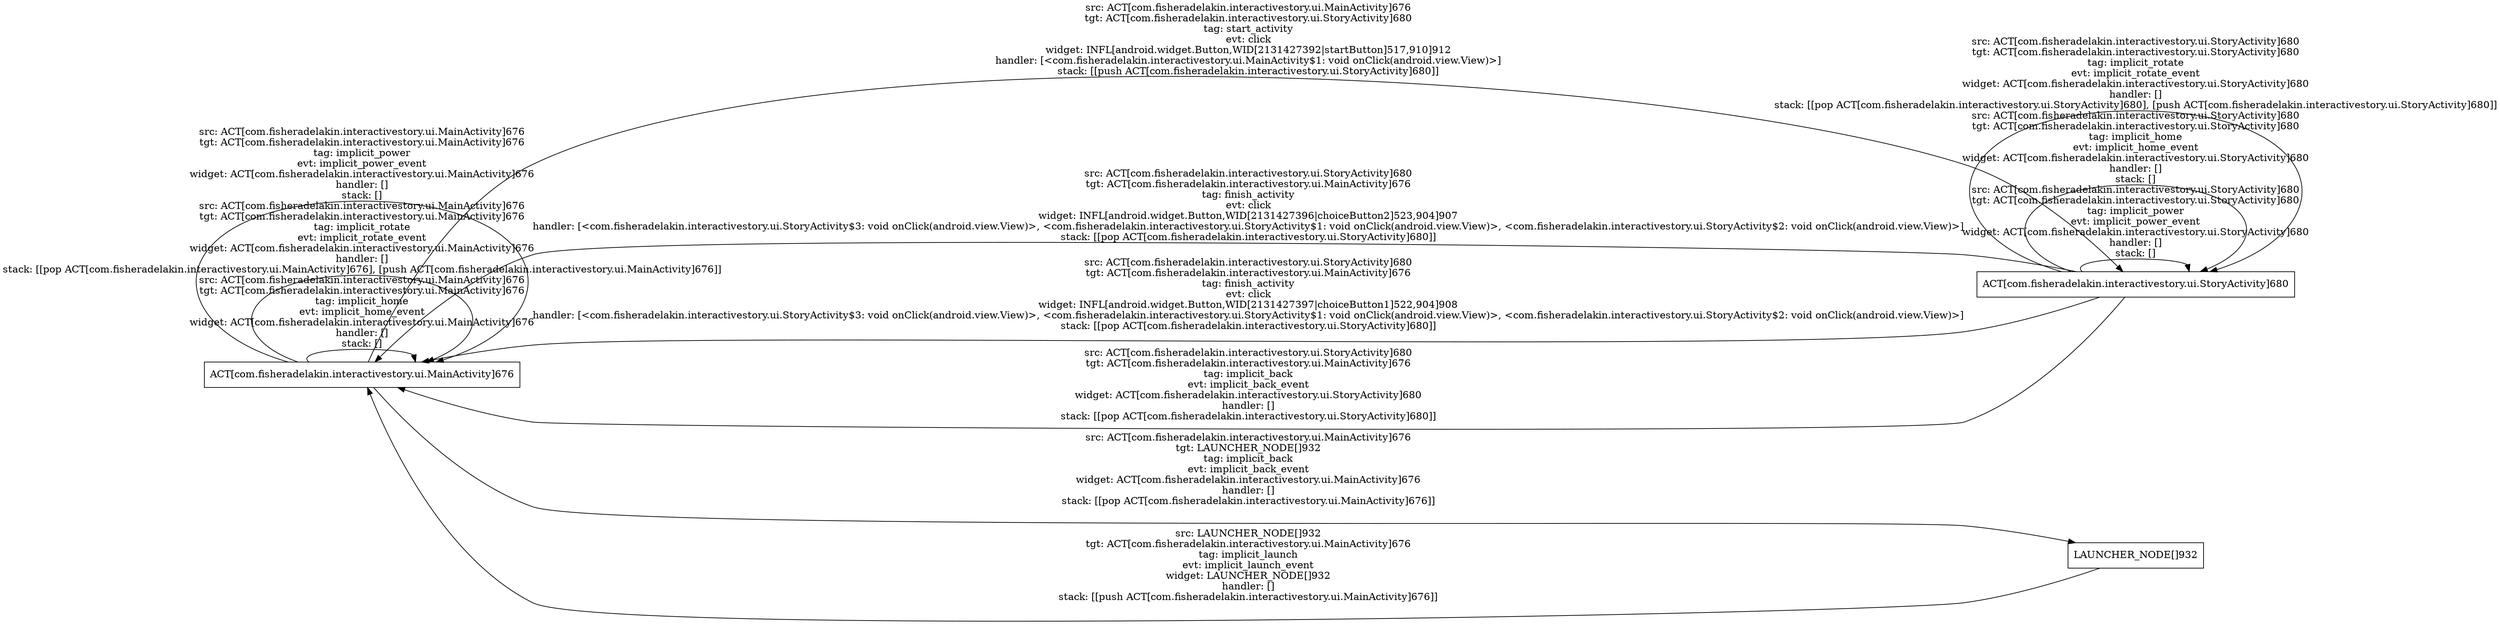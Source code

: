 digraph G {
 rankdir=LR;
 node[shape=box];
 n1 [label="ACT[com.fisheradelakin.interactivestory.ui.MainActivity]676"];
 n2 [label="ACT[com.fisheradelakin.interactivestory.ui.StoryActivity]680"];
 n3 [label="LAUNCHER_NODE[]932"];
 n1 -> n3 [label="src: ACT[com.fisheradelakin.interactivestory.ui.MainActivity]676\ntgt: LAUNCHER_NODE[]932\ntag: implicit_back\nevt: implicit_back_event\nwidget: ACT[com.fisheradelakin.interactivestory.ui.MainActivity]676\nhandler: []\nstack: [[pop ACT[com.fisheradelakin.interactivestory.ui.MainActivity]676]]\n"];
 n1 -> n1 [label="src: ACT[com.fisheradelakin.interactivestory.ui.MainActivity]676\ntgt: ACT[com.fisheradelakin.interactivestory.ui.MainActivity]676\ntag: implicit_home\nevt: implicit_home_event\nwidget: ACT[com.fisheradelakin.interactivestory.ui.MainActivity]676\nhandler: []\nstack: []\n"];
 n1 -> n2 [label="src: ACT[com.fisheradelakin.interactivestory.ui.MainActivity]676\ntgt: ACT[com.fisheradelakin.interactivestory.ui.StoryActivity]680\ntag: start_activity\nevt: click\nwidget: INFL[android.widget.Button,WID[2131427392|startButton]517,910]912\nhandler: [<com.fisheradelakin.interactivestory.ui.MainActivity$1: void onClick(android.view.View)>]\nstack: [[push ACT[com.fisheradelakin.interactivestory.ui.StoryActivity]680]]\n"];
 n1 -> n1 [label="src: ACT[com.fisheradelakin.interactivestory.ui.MainActivity]676\ntgt: ACT[com.fisheradelakin.interactivestory.ui.MainActivity]676\ntag: implicit_rotate\nevt: implicit_rotate_event\nwidget: ACT[com.fisheradelakin.interactivestory.ui.MainActivity]676\nhandler: []\nstack: [[pop ACT[com.fisheradelakin.interactivestory.ui.MainActivity]676], [push ACT[com.fisheradelakin.interactivestory.ui.MainActivity]676]]\n"];
 n1 -> n1 [label="src: ACT[com.fisheradelakin.interactivestory.ui.MainActivity]676\ntgt: ACT[com.fisheradelakin.interactivestory.ui.MainActivity]676\ntag: implicit_power\nevt: implicit_power_event\nwidget: ACT[com.fisheradelakin.interactivestory.ui.MainActivity]676\nhandler: []\nstack: []\n"];
 n2 -> n2 [label="src: ACT[com.fisheradelakin.interactivestory.ui.StoryActivity]680\ntgt: ACT[com.fisheradelakin.interactivestory.ui.StoryActivity]680\ntag: implicit_power\nevt: implicit_power_event\nwidget: ACT[com.fisheradelakin.interactivestory.ui.StoryActivity]680\nhandler: []\nstack: []\n"];
 n2 -> n1 [label="src: ACT[com.fisheradelakin.interactivestory.ui.StoryActivity]680\ntgt: ACT[com.fisheradelakin.interactivestory.ui.MainActivity]676\ntag: finish_activity\nevt: click\nwidget: INFL[android.widget.Button,WID[2131427396|choiceButton2]523,904]907\nhandler: [<com.fisheradelakin.interactivestory.ui.StoryActivity$3: void onClick(android.view.View)>, <com.fisheradelakin.interactivestory.ui.StoryActivity$1: void onClick(android.view.View)>, <com.fisheradelakin.interactivestory.ui.StoryActivity$2: void onClick(android.view.View)>]\nstack: [[pop ACT[com.fisheradelakin.interactivestory.ui.StoryActivity]680]]\n"];
 n2 -> n1 [label="src: ACT[com.fisheradelakin.interactivestory.ui.StoryActivity]680\ntgt: ACT[com.fisheradelakin.interactivestory.ui.MainActivity]676\ntag: finish_activity\nevt: click\nwidget: INFL[android.widget.Button,WID[2131427397|choiceButton1]522,904]908\nhandler: [<com.fisheradelakin.interactivestory.ui.StoryActivity$3: void onClick(android.view.View)>, <com.fisheradelakin.interactivestory.ui.StoryActivity$1: void onClick(android.view.View)>, <com.fisheradelakin.interactivestory.ui.StoryActivity$2: void onClick(android.view.View)>]\nstack: [[pop ACT[com.fisheradelakin.interactivestory.ui.StoryActivity]680]]\n"];
 n2 -> n2 [label="src: ACT[com.fisheradelakin.interactivestory.ui.StoryActivity]680\ntgt: ACT[com.fisheradelakin.interactivestory.ui.StoryActivity]680\ntag: implicit_home\nevt: implicit_home_event\nwidget: ACT[com.fisheradelakin.interactivestory.ui.StoryActivity]680\nhandler: []\nstack: []\n"];
 n2 -> n1 [label="src: ACT[com.fisheradelakin.interactivestory.ui.StoryActivity]680\ntgt: ACT[com.fisheradelakin.interactivestory.ui.MainActivity]676\ntag: implicit_back\nevt: implicit_back_event\nwidget: ACT[com.fisheradelakin.interactivestory.ui.StoryActivity]680\nhandler: []\nstack: [[pop ACT[com.fisheradelakin.interactivestory.ui.StoryActivity]680]]\n"];
 n2 -> n2 [label="src: ACT[com.fisheradelakin.interactivestory.ui.StoryActivity]680\ntgt: ACT[com.fisheradelakin.interactivestory.ui.StoryActivity]680\ntag: implicit_rotate\nevt: implicit_rotate_event\nwidget: ACT[com.fisheradelakin.interactivestory.ui.StoryActivity]680\nhandler: []\nstack: [[pop ACT[com.fisheradelakin.interactivestory.ui.StoryActivity]680], [push ACT[com.fisheradelakin.interactivestory.ui.StoryActivity]680]]\n"];
 n3 -> n1 [label="src: LAUNCHER_NODE[]932\ntgt: ACT[com.fisheradelakin.interactivestory.ui.MainActivity]676\ntag: implicit_launch\nevt: implicit_launch_event\nwidget: LAUNCHER_NODE[]932\nhandler: []\nstack: [[push ACT[com.fisheradelakin.interactivestory.ui.MainActivity]676]]\n"];
}